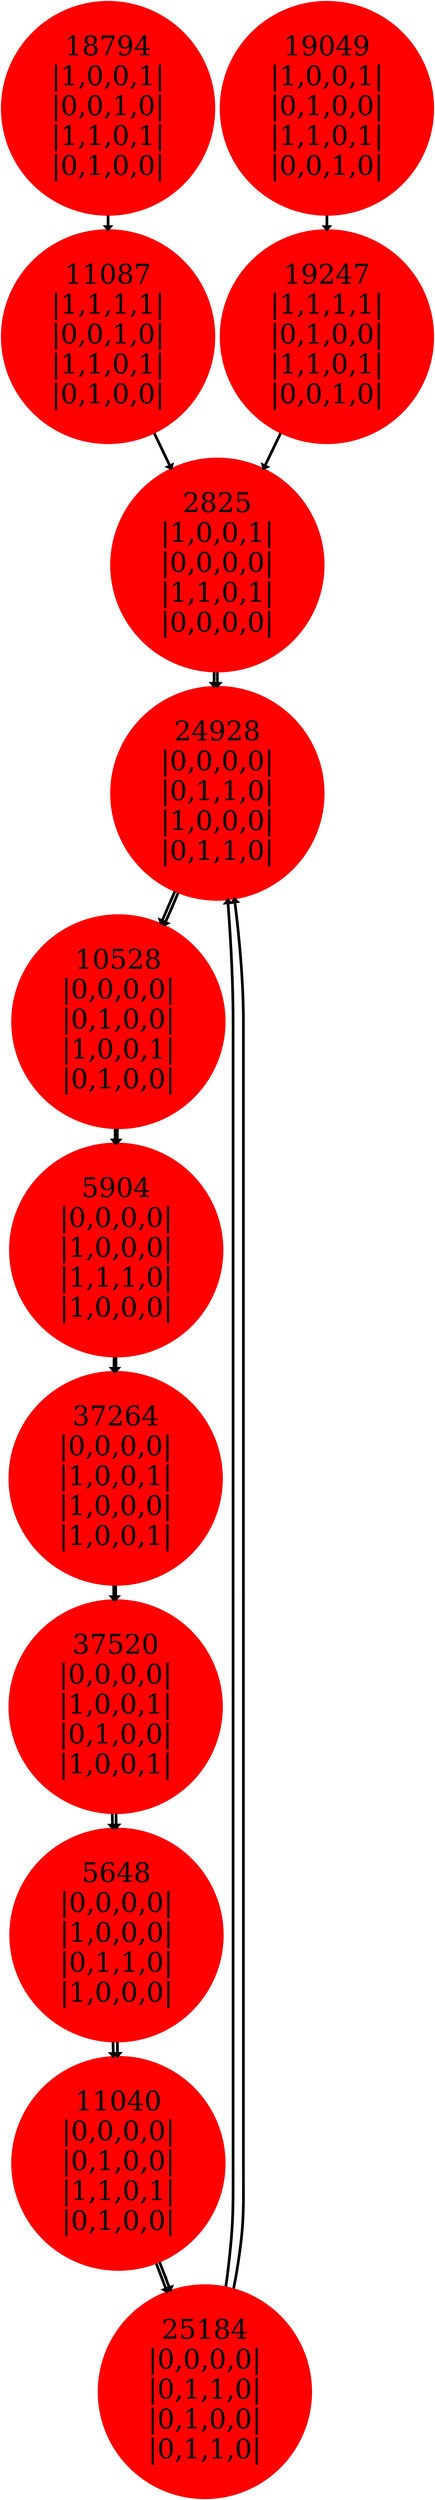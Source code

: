 digraph A {
"18794\n|1,0,0,1|\n|0,0,1,0|\n|1,1,0,1|\n|0,1,0,0|"[shape=circle,style=filled,color=red,height=5.12,width=0.12,fontsize=100];
"18794\n|1,0,0,1|\n|0,0,1,0|\n|1,1,0,1|\n|0,1,0,0|"->"11087\n|1,1,1,1|\n|0,0,1,0|\n|1,1,0,1|\n|0,1,0,0|"[label="t",arrowsize=1,penwidth=10]
"11087\n|1,1,1,1|\n|0,0,1,0|\n|1,1,0,1|\n|0,1,0,0|"[shape=circle,style=filled,color=red,height=5.12,width=0.12,fontsize=100];
"11087\n|1,1,1,1|\n|0,0,1,0|\n|1,1,0,1|\n|0,1,0,0|"->"2825\n|1,0,0,1|\n|0,0,0,0|\n|1,1,0,1|\n|0,0,0,0|"[label="t",arrowsize=1,penwidth=10]
"2825\n|1,0,0,1|\n|0,0,0,0|\n|1,1,0,1|\n|0,0,0,0|"[shape=circle,style=filled,color=red,height=5.12,width=0.12,fontsize=100];
"2825\n|1,0,0,1|\n|0,0,0,0|\n|1,1,0,1|\n|0,0,0,0|"->"24928\n|0,0,0,0|\n|0,1,1,0|\n|1,0,0,0|\n|0,1,1,0|"[label="t",arrowsize=1,penwidth=10]
"24928\n|0,0,0,0|\n|0,1,1,0|\n|1,0,0,0|\n|0,1,1,0|"[shape=circle,style=filled,color=red,height=5.12,width=0.12,fontsize=100];
"24928\n|0,0,0,0|\n|0,1,1,0|\n|1,0,0,0|\n|0,1,1,0|"->"10528\n|0,0,0,0|\n|0,1,0,0|\n|1,0,0,1|\n|0,1,0,0|"[label="t",arrowsize=1,penwidth=10]
"10528\n|0,0,0,0|\n|0,1,0,0|\n|1,0,0,1|\n|0,1,0,0|"[shape=circle,style=filled,color=red,height=5.12,width=0.12,fontsize=100];
"10528\n|0,0,0,0|\n|0,1,0,0|\n|1,0,0,1|\n|0,1,0,0|"->"5904\n|0,0,0,0|\n|1,0,0,0|\n|1,1,1,0|\n|1,0,0,0|"[label="t",arrowsize=1,penwidth=10]
"5904\n|0,0,0,0|\n|1,0,0,0|\n|1,1,1,0|\n|1,0,0,0|"[shape=circle,style=filled,color=red,height=5.12,width=0.12,fontsize=100];
"5904\n|0,0,0,0|\n|1,0,0,0|\n|1,1,1,0|\n|1,0,0,0|"->"37264\n|0,0,0,0|\n|1,0,0,1|\n|1,0,0,0|\n|1,0,0,1|"[label="t",arrowsize=1,penwidth=10]
"37264\n|0,0,0,0|\n|1,0,0,1|\n|1,0,0,0|\n|1,0,0,1|"[shape=circle,style=filled,color=red,height=5.12,width=0.12,fontsize=100];
"37264\n|0,0,0,0|\n|1,0,0,1|\n|1,0,0,0|\n|1,0,0,1|"->"37520\n|0,0,0,0|\n|1,0,0,1|\n|0,1,0,0|\n|1,0,0,1|"[label="t",arrowsize=1,penwidth=10]
"37520\n|0,0,0,0|\n|1,0,0,1|\n|0,1,0,0|\n|1,0,0,1|"[shape=circle,style=filled,color=red,height=5.12,width=0.12,fontsize=100];
"37520\n|0,0,0,0|\n|1,0,0,1|\n|0,1,0,0|\n|1,0,0,1|"->"5648\n|0,0,0,0|\n|1,0,0,0|\n|0,1,1,0|\n|1,0,0,0|"[label="t",arrowsize=1,penwidth=10]
"5648\n|0,0,0,0|\n|1,0,0,0|\n|0,1,1,0|\n|1,0,0,0|"[shape=circle,style=filled,color=red,height=5.12,width=0.12,fontsize=100];
"5648\n|0,0,0,0|\n|1,0,0,0|\n|0,1,1,0|\n|1,0,0,0|"->"11040\n|0,0,0,0|\n|0,1,0,0|\n|1,1,0,1|\n|0,1,0,0|"[label="t",arrowsize=1,penwidth=10]
"11040\n|0,0,0,0|\n|0,1,0,0|\n|1,1,0,1|\n|0,1,0,0|"[shape=circle,style=filled,color=red,height=5.12,width=0.12,fontsize=100];
"11040\n|0,0,0,0|\n|0,1,0,0|\n|1,1,0,1|\n|0,1,0,0|"->"25184\n|0,0,0,0|\n|0,1,1,0|\n|0,1,0,0|\n|0,1,1,0|"[label="t",arrowsize=1,penwidth=10]
"25184\n|0,0,0,0|\n|0,1,1,0|\n|0,1,0,0|\n|0,1,1,0|"[shape=circle,style=filled,color=red,height=5.12,width=0.12,fontsize=100];
"25184\n|0,0,0,0|\n|0,1,1,0|\n|0,1,0,0|\n|0,1,1,0|"->"24928\n|0,0,0,0|\n|0,1,1,0|\n|1,0,0,0|\n|0,1,1,0|"[label="t",arrowsize=1,penwidth=10]
"19049\n|1,0,0,1|\n|0,1,0,0|\n|1,1,0,1|\n|0,0,1,0|"[shape=circle,style=filled,color=red,height=5.12,width=0.12,fontsize=100];
"19049\n|1,0,0,1|\n|0,1,0,0|\n|1,1,0,1|\n|0,0,1,0|"->"19247\n|1,1,1,1|\n|0,1,0,0|\n|1,1,0,1|\n|0,0,1,0|"[label="t",arrowsize=1,penwidth=10]
"19247\n|1,1,1,1|\n|0,1,0,0|\n|1,1,0,1|\n|0,0,1,0|"[shape=circle,style=filled,color=red,height=5.12,width=0.12,fontsize=100];
"19247\n|1,1,1,1|\n|0,1,0,0|\n|1,1,0,1|\n|0,0,1,0|"->"2825\n|1,0,0,1|\n|0,0,0,0|\n|1,1,0,1|\n|0,0,0,0|"[label="t",arrowsize=1,penwidth=10]
"2825\n|1,0,0,1|\n|0,0,0,0|\n|1,1,0,1|\n|0,0,0,0|"[shape=circle,style=filled,color=red,height=5.12,width=0.12,fontsize=100];
"2825\n|1,0,0,1|\n|0,0,0,0|\n|1,1,0,1|\n|0,0,0,0|"->"24928\n|0,0,0,0|\n|0,1,1,0|\n|1,0,0,0|\n|0,1,1,0|"[label="t",arrowsize=1,penwidth=10]
"24928\n|0,0,0,0|\n|0,1,1,0|\n|1,0,0,0|\n|0,1,1,0|"[shape=circle,style=filled,color=red,height=5.12,width=0.12,fontsize=100];
"24928\n|0,0,0,0|\n|0,1,1,0|\n|1,0,0,0|\n|0,1,1,0|"->"10528\n|0,0,0,0|\n|0,1,0,0|\n|1,0,0,1|\n|0,1,0,0|"[label="t",arrowsize=1,penwidth=10]
"10528\n|0,0,0,0|\n|0,1,0,0|\n|1,0,0,1|\n|0,1,0,0|"[shape=circle,style=filled,color=red,height=5.12,width=0.12,fontsize=100];
"10528\n|0,0,0,0|\n|0,1,0,0|\n|1,0,0,1|\n|0,1,0,0|"->"5904\n|0,0,0,0|\n|1,0,0,0|\n|1,1,1,0|\n|1,0,0,0|"[label="t",arrowsize=1,penwidth=10]
"5904\n|0,0,0,0|\n|1,0,0,0|\n|1,1,1,0|\n|1,0,0,0|"[shape=circle,style=filled,color=red,height=5.12,width=0.12,fontsize=100];
"5904\n|0,0,0,0|\n|1,0,0,0|\n|1,1,1,0|\n|1,0,0,0|"->"37264\n|0,0,0,0|\n|1,0,0,1|\n|1,0,0,0|\n|1,0,0,1|"[label="t",arrowsize=1,penwidth=10]
"37264\n|0,0,0,0|\n|1,0,0,1|\n|1,0,0,0|\n|1,0,0,1|"[shape=circle,style=filled,color=red,height=5.12,width=0.12,fontsize=100];
"37264\n|0,0,0,0|\n|1,0,0,1|\n|1,0,0,0|\n|1,0,0,1|"->"37520\n|0,0,0,0|\n|1,0,0,1|\n|0,1,0,0|\n|1,0,0,1|"[label="t",arrowsize=1,penwidth=10]
"37520\n|0,0,0,0|\n|1,0,0,1|\n|0,1,0,0|\n|1,0,0,1|"[shape=circle,style=filled,color=red,height=5.12,width=0.12,fontsize=100];
"37520\n|0,0,0,0|\n|1,0,0,1|\n|0,1,0,0|\n|1,0,0,1|"->"5648\n|0,0,0,0|\n|1,0,0,0|\n|0,1,1,0|\n|1,0,0,0|"[label="t",arrowsize=1,penwidth=10]
"5648\n|0,0,0,0|\n|1,0,0,0|\n|0,1,1,0|\n|1,0,0,0|"[shape=circle,style=filled,color=red,height=5.12,width=0.12,fontsize=100];
"5648\n|0,0,0,0|\n|1,0,0,0|\n|0,1,1,0|\n|1,0,0,0|"->"11040\n|0,0,0,0|\n|0,1,0,0|\n|1,1,0,1|\n|0,1,0,0|"[label="t",arrowsize=1,penwidth=10]
"11040\n|0,0,0,0|\n|0,1,0,0|\n|1,1,0,1|\n|0,1,0,0|"[shape=circle,style=filled,color=red,height=5.12,width=0.12,fontsize=100];
"11040\n|0,0,0,0|\n|0,1,0,0|\n|1,1,0,1|\n|0,1,0,0|"->"25184\n|0,0,0,0|\n|0,1,1,0|\n|0,1,0,0|\n|0,1,1,0|"[label="t",arrowsize=1,penwidth=10]
"25184\n|0,0,0,0|\n|0,1,1,0|\n|0,1,0,0|\n|0,1,1,0|"[shape=circle,style=filled,color=red,height=5.12,width=0.12,fontsize=100];
"25184\n|0,0,0,0|\n|0,1,1,0|\n|0,1,0,0|\n|0,1,1,0|"->"24928\n|0,0,0,0|\n|0,1,1,0|\n|1,0,0,0|\n|0,1,1,0|"[label="t",arrowsize=1,penwidth=10]
}
